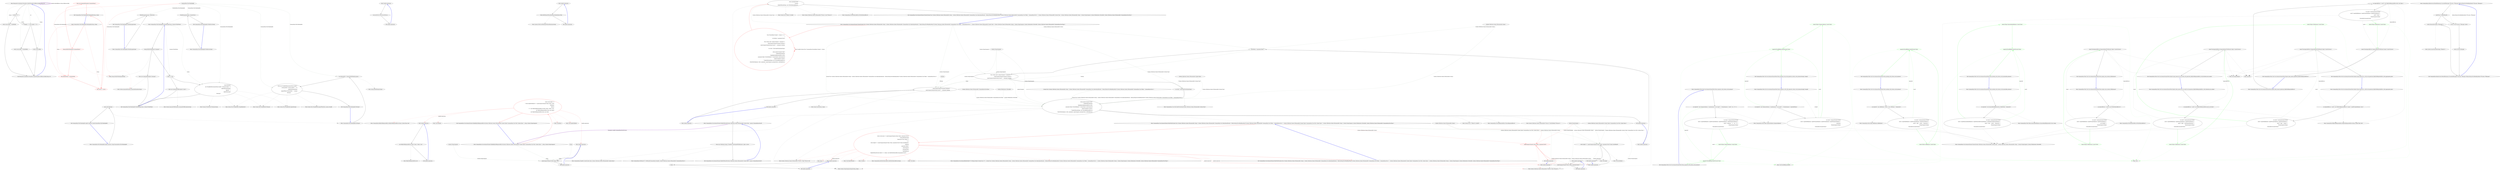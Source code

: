 digraph  {
m0_0 [label="Entry Humanizer.Localisation.Formatters.ArabicFormatter.GetResourceKey(string, int)", span="7-7", cluster="Humanizer.Localisation.Formatters.ArabicFormatter.GetResourceKey(string, int)", file="HelpTextTests.cs"];
m0_1 [label="number == 2", span="10-10", cluster="Humanizer.Localisation.Formatters.ArabicFormatter.GetResourceKey(string, int)", file="HelpTextTests.cs"];
m0_2 [label="return resourceKey + DualPostfix;", span="11-11", cluster="Humanizer.Localisation.Formatters.ArabicFormatter.GetResourceKey(string, int)", file="HelpTextTests.cs"];
m0_3 [label="number >= 3 && number <= 10", span="14-14", cluster="Humanizer.Localisation.Formatters.ArabicFormatter.GetResourceKey(string, int)", file="HelpTextTests.cs"];
m0_4 [label="return resourceKey + PluralPostfix;", span="15-15", cluster="Humanizer.Localisation.Formatters.ArabicFormatter.GetResourceKey(string, int)", file="HelpTextTests.cs"];
m0_5 [label="return resourceKey;", span="17-17", cluster="Humanizer.Localisation.Formatters.ArabicFormatter.GetResourceKey(string, int)", file="HelpTextTests.cs"];
m0_6 [label="Exit Humanizer.Localisation.Formatters.ArabicFormatter.GetResourceKey(string, int)", span="7-7", cluster="Humanizer.Localisation.Formatters.ArabicFormatter.GetResourceKey(string, int)", file="HelpTextTests.cs"];
m1_27 [label="Entry CommandLine.Text.HeadingInfo.WriteMessage(string, System.IO.TextWriter)", span="101-101", cluster="CommandLine.Text.HeadingInfo.WriteMessage(string, System.IO.TextWriter)", file="Identity.cs"];
m1_28 [label="string.IsNullOrWhiteSpace(''message'')", span="103-103", cluster="CommandLine.Text.HeadingInfo.WriteMessage(string, System.IO.TextWriter)", file="Identity.cs"];
m1_30 [label="writer == null", span="104-104", cluster="CommandLine.Text.HeadingInfo.WriteMessage(string, System.IO.TextWriter)", file="Identity.cs"];
m1_32 [label="writer.WriteLine(\r\n                new StringBuilder(programName.Length + message.Length + 2)\r\n                    .Append(programName)\r\n                    .Append('': '')\r\n                    .Append(message)\r\n                    .ToString())", span="106-111", cluster="CommandLine.Text.HeadingInfo.WriteMessage(string, System.IO.TextWriter)", file="Identity.cs"];
m1_29 [label="throw new ArgumentException(''message'');", span="103-103", cluster="CommandLine.Text.HeadingInfo.WriteMessage(string, System.IO.TextWriter)", file="Identity.cs"];
m1_31 [label="throw new ArgumentNullException(''writer'');", span="104-104", cluster="CommandLine.Text.HeadingInfo.WriteMessage(string, System.IO.TextWriter)", file="Identity.cs"];
m1_33 [label="Exit CommandLine.Text.HeadingInfo.WriteMessage(string, System.IO.TextWriter)", span="101-101", cluster="CommandLine.Text.HeadingInfo.WriteMessage(string, System.IO.TextWriter)", file="Identity.cs"];
m1_35 [label="Entry System.IO.TextWriter.WriteLine(string)", span="0-0", cluster="System.IO.TextWriter.WriteLine(string)", file="Identity.cs"];
m1_36 [label="Entry CommandLine.Text.HeadingInfo.WriteMessage(string)", span="120-120", cluster="CommandLine.Text.HeadingInfo.WriteMessage(string)", file="Identity.cs"];
m1_37 [label="WriteMessage(message, Console.Out)", span="122-122", cluster="CommandLine.Text.HeadingInfo.WriteMessage(string)", file="Identity.cs"];
m1_38 [label="Exit CommandLine.Text.HeadingInfo.WriteMessage(string)", span="120-120", cluster="CommandLine.Text.HeadingInfo.WriteMessage(string)", file="Identity.cs"];
m1_0 [label="Entry CommandLine.Text.HeadingInfo.HeadingInfo(string, string)", span="27-27", cluster="CommandLine.Text.HeadingInfo.HeadingInfo(string, string)", file="Identity.cs"];
m1_1 [label="string.IsNullOrWhiteSpace(''programName'')", span="29-29", cluster="CommandLine.Text.HeadingInfo.HeadingInfo(string, string)", color=red, community=0, file="Identity.cs"];
m1_3 [label="this.programName = programName", span="31-31", cluster="CommandLine.Text.HeadingInfo.HeadingInfo(string, string)", color=red, community=0, file="Identity.cs"];
m1_4 [label="this.version = version", span="32-32", cluster="CommandLine.Text.HeadingInfo.HeadingInfo(string, string)", color=red, community=0, file="Identity.cs"];
m1_2 [label="throw new ArgumentException(''programName'');", span="29-29", cluster="CommandLine.Text.HeadingInfo.HeadingInfo(string, string)", color=red, community=0, file="Identity.cs"];
m1_5 [label="Exit CommandLine.Text.HeadingInfo.HeadingInfo(string, string)", span="27-27", cluster="CommandLine.Text.HeadingInfo.HeadingInfo(string, string)", file="Identity.cs"];
m1_23 [label="Entry System.Text.StringBuilder.StringBuilder(int)", span="0-0", cluster="System.Text.StringBuilder.StringBuilder(int)", file="Identity.cs"];
m1_15 [label="Entry CommandLine.Text.HeadingInfo.implicit operator string(CommandLine.Text.HeadingInfo)", span="74-74", cluster="CommandLine.Text.HeadingInfo.implicit operator string(CommandLine.Text.HeadingInfo)", file="Identity.cs"];
m1_16 [label="return info.ToString();", span="76-76", cluster="CommandLine.Text.HeadingInfo.implicit operator string(CommandLine.Text.HeadingInfo)", file="Identity.cs"];
m1_17 [label="Exit CommandLine.Text.HeadingInfo.implicit operator string(CommandLine.Text.HeadingInfo)", span="74-74", cluster="CommandLine.Text.HeadingInfo.implicit operator string(CommandLine.Text.HeadingInfo)", file="Identity.cs"];
m1_18 [label="Entry CommandLine.Text.HeadingInfo.ToString()", span="83-83", cluster="CommandLine.Text.HeadingInfo.ToString()", file="Identity.cs"];
m1_19 [label="var isVersionNull = string.IsNullOrEmpty(version)", span="85-85", cluster="CommandLine.Text.HeadingInfo.ToString()", file="Identity.cs"];
m1_20 [label="return new StringBuilder(programName.Length +\r\n                    (!isVersionNull ? version.Length + 1 : 0))\r\n                .Append(programName)\r\n                .AppendWhen(!isVersionNull, '' '', version)\r\n                .ToString();", span="86-90", cluster="CommandLine.Text.HeadingInfo.ToString()", file="Identity.cs"];
m1_21 [label="Exit CommandLine.Text.HeadingInfo.ToString()", span="83-83", cluster="CommandLine.Text.HeadingInfo.ToString()", file="Identity.cs"];
m1_12 [label="Entry lambda expression", span="63-63", cluster="lambda expression", file="Identity.cs"];
m1_8 [label="Entry lambda expression", span="59-59", cluster="lambda expression", file="Identity.cs"];
m1_9 [label="Path.GetFileNameWithoutExtension(titleAttribute.Title)", span="59-59", cluster="lambda expression", file="Identity.cs"];
m1_10 [label="Exit lambda expression", span="59-59", cluster="lambda expression", file="Identity.cs"];
m1_13 [label="versionAttribute.InformationalVersion", span="63-63", cluster="lambda expression", file="Identity.cs"];
m1_14 [label="Exit lambda expression", span="63-63", cluster="lambda expression", file="Identity.cs"];
m1_22 [label="Entry string.IsNullOrEmpty(string)", span="0-0", cluster="string.IsNullOrEmpty(string)", file="Identity.cs"];
m1_25 [label="Entry System.Text.StringBuilder.AppendWhen(bool, params string[])", span="9-9", cluster="System.Text.StringBuilder.AppendWhen(bool, params string[])", file="Identity.cs"];
m1_11 [label="Entry System.IO.Path.GetFileNameWithoutExtension(string)", span="0-0", cluster="System.IO.Path.GetFileNameWithoutExtension(string)", file="Identity.cs"];
m1_26 [label="Entry System.Text.StringBuilder.ToString()", span="0-0", cluster="System.Text.StringBuilder.ToString()", file="Identity.cs"];
m1_34 [label="Entry System.ArgumentNullException.ArgumentNullException(string)", span="0-0", cluster="System.ArgumentNullException.ArgumentNullException(string)", file="Identity.cs"];
m1_24 [label="Entry System.Text.StringBuilder.Append(string)", span="0-0", cluster="System.Text.StringBuilder.Append(string)", file="Identity.cs"];
m1_39 [label="Entry CommandLine.Text.HeadingInfo.WriteError(string)", span="131-131", cluster="CommandLine.Text.HeadingInfo.WriteError(string)", file="Identity.cs"];
m1_40 [label="WriteMessage(message, Console.Error)", span="133-133", cluster="CommandLine.Text.HeadingInfo.WriteError(string)", file="Identity.cs"];
m1_41 [label="Exit CommandLine.Text.HeadingInfo.WriteError(string)", span="131-131", cluster="CommandLine.Text.HeadingInfo.WriteError(string)", file="Identity.cs"];
m1_7 [label="Entry System.ArgumentException.ArgumentException(string)", span="0-0", cluster="System.ArgumentException.ArgumentException(string)", file="Identity.cs"];
m1_6 [label="Entry string.IsNullOrWhiteSpace(string)", span="0-0", cluster="string.IsNullOrWhiteSpace(string)", file="Identity.cs"];
m1_42 [label="CommandLine.Text.HeadingInfo", span="", file="Identity.cs"];
m2_51 [label="Entry Unk.SingleOrDefault", span="", cluster="Unk.SingleOrDefault", file="InstanceBuilderTests.cs"];
m2_7 [label="Entry CommandLine.Core.InstanceChooser.MakeNotParsed(System.Collections.Generic.IEnumerable<System.Type>, params CommandLine.Error[])", span="81-81", cluster="CommandLine.Core.InstanceChooser.MakeNotParsed(System.Collections.Generic.IEnumerable<System.Type>, params CommandLine.Error[])", file="InstanceBuilderTests.cs"];
m2_62 [label="return new NotParsed<object>(TypeInfo.Create(typeof(NullInstance), types), errors);", span="83-83", cluster="CommandLine.Core.InstanceChooser.MakeNotParsed(System.Collections.Generic.IEnumerable<System.Type>, params CommandLine.Error[])", file="InstanceBuilderTests.cs"];
m2_63 [label="Exit CommandLine.Core.InstanceChooser.MakeNotParsed(System.Collections.Generic.IEnumerable<System.Type>, params CommandLine.Error[])", span="81-81", cluster="CommandLine.Core.InstanceChooser.MakeNotParsed(System.Collections.Generic.IEnumerable<System.Type>, params CommandLine.Error[])", file="InstanceBuilderTests.cs"];
m2_31 [label="Entry CommandLine.Core.InstanceBuilder.Build<T>(CSharpx.Maybe<System.Func<T>>, System.Func<System.Collections.Generic.IEnumerable<string>, System.Collections.Generic.IEnumerable<CommandLine.Core.OptionSpecification>, RailwaySharp.ErrorHandling.Result<System.Collections.Generic.IEnumerable<CommandLine.Core.Token>, CommandLine.Error>>, System.Collections.Generic.IEnumerable<string>, System.StringComparer, System.Globalization.CultureInfo, System.Collections.Generic.IEnumerable<CommandLine.ErrorType>)", span="14-14", cluster="CommandLine.Core.InstanceBuilder.Build<T>(CSharpx.Maybe<System.Func<T>>, System.Func<System.Collections.Generic.IEnumerable<string>, System.Collections.Generic.IEnumerable<CommandLine.Core.OptionSpecification>, RailwaySharp.ErrorHandling.Result<System.Collections.Generic.IEnumerable<CommandLine.Core.Token>, CommandLine.Error>>, System.Collections.Generic.IEnumerable<string>, System.StringComparer, System.Globalization.CultureInfo, System.Collections.Generic.IEnumerable<CommandLine.ErrorType>)", file="InstanceBuilderTests.cs"];
m2_30 [label="Entry Unk.>", span="", cluster="Unk.>", file="InstanceBuilderTests.cs"];
m2_34 [label="Entry Unk.MakeNotParsed", span="", cluster="Unk.MakeNotParsed", file="InstanceBuilderTests.cs"];
m2_29 [label="Entry Unk.Any", span="", cluster="Unk.Any", file="InstanceBuilderTests.cs"];
m2_16 [label="Entry System.Func<T, TResult>.Invoke(T)", span="0-0", cluster="System.Func<T, TResult>.Invoke(T)", file="InstanceBuilderTests.cs"];
m2_64 [label="Entry CommandLine.NotParsed<T>.NotParsed(CommandLine.TypeInfo, System.Collections.Generic.IEnumerable<CommandLine.Error>)", span="163-163", cluster="CommandLine.NotParsed<T>.NotParsed(CommandLine.TypeInfo, System.Collections.Generic.IEnumerable<CommandLine.Error>)", file="InstanceBuilderTests.cs"];
m2_33 [label="Entry CommandLine.BadVerbSelectedError.BadVerbSelectedError(string)", span="382-382", cluster="CommandLine.BadVerbSelectedError.BadVerbSelectedError(string)", file="InstanceBuilderTests.cs"];
m2_53 [label="Entry CommandLine.HelpVerbRequestedError.HelpVerbRequestedError(string, System.Type, bool)", span="408-408", cluster="CommandLine.HelpVerbRequestedError.HelpVerbRequestedError(string, System.Type, bool)", file="InstanceBuilderTests.cs"];
m2_20 [label="Entry CommandLine.VersionRequestedError.VersionRequestedError()", span="457-457", cluster="CommandLine.VersionRequestedError.VersionRequestedError()", file="InstanceBuilderTests.cs"];
m2_25 [label="Entry System.StringComparer.Equals(string, string)", span="0-0", cluster="System.StringComparer.Equals(string, string)", file="InstanceBuilderTests.cs"];
m2_41 [label="Entry Unk.Single", span="", cluster="Unk.Single", file="InstanceBuilderTests.cs"];
m2_52 [label="Entry Unk.ToMaybe", span="", cluster="Unk.ToMaybe", file="InstanceBuilderTests.cs"];
m2_5 [label="Entry System.Func<TResult>.Invoke()", span="0-0", cluster="System.Func<TResult>.Invoke()", file="InstanceBuilderTests.cs"];
m2_4 [label="Entry System.Collections.Generic.IEnumerable<TSource>.Any<TSource>()", span="0-0", cluster="System.Collections.Generic.IEnumerable<TSource>.Any<TSource>()", file="InstanceBuilderTests.cs"];
m2_26 [label="Entry string.Concat(string, string)", span="0-0", cluster="string.Concat(string, string)", file="InstanceBuilderTests.cs"];
m2_58 [label="Entry lambda expression", span="76-76", cluster="lambda expression", file="InstanceBuilderTests.cs"];
m2_9 [label="var firstArg = arguments.First()", span="24-24", cluster="lambda expression", file="InstanceBuilderTests.cs"];
m2_10 [label="Func<string, bool> preprocCompare = command =>\r\n                        nameComparer.Equals(command, firstArg) ||\r\n                        nameComparer.Equals(string.Concat(''--'', command), firstArg)", span="26-28", cluster="lambda expression", file="InstanceBuilderTests.cs"];
m2_23 [label="nameComparer.Equals(command, firstArg) ||\r\n                        nameComparer.Equals(string.Concat(''--'', command), firstArg)", span="27-28", cluster="lambda expression", file="InstanceBuilderTests.cs"];
m2_11 [label="var verbs = Verb.SelectFromTypes(types)", span="30-30", cluster="lambda expression", file="InstanceBuilderTests.cs"];
m2_12 [label="return preprocCompare(''help'')\r\n                    ? MakeNotParsed(types,\r\n                        MakeHelpVerbRequestedError(verbs,\r\n                            arguments.Skip(1).FirstOrDefault() ?? string.Empty, nameComparer))\r\n                    : preprocCompare(''version'')\r\n                        ? MakeNotParsed(types, new VersionRequestedError())\r\n                        : MatchVerb(tokenizer, verbs, arguments, nameComparer, parsingCulture, nonFatalErrors);", span="32-38", cluster="lambda expression", file="InstanceBuilderTests.cs"];
m2_8 [label="Entry lambda expression", span="22-39", cluster="lambda expression", file="InstanceBuilderTests.cs"];
m2_13 [label="Exit lambda expression", span="22-39", cluster="lambda expression", file="InstanceBuilderTests.cs"];
m2_22 [label="Entry lambda expression", span="26-28", cluster="lambda expression", file="InstanceBuilderTests.cs"];
m2_24 [label="Exit lambda expression", span="26-28", cluster="lambda expression", file="InstanceBuilderTests.cs"];
m2_36 [label="nameComparer.Equals(a.Item1.Name, arguments.First())", span="54-54", cluster="lambda expression", color=red, community=0, file="InstanceBuilderTests.cs"];
m2_39 [label="verbs.Single(v => nameComparer.Equals(v.Item1.Name, arguments.First())).Item2.AutoDefault()", span="58-58", cluster="lambda expression", file="InstanceBuilderTests.cs"];
m2_44 [label="nameComparer.Equals(v.Item1.Name, arguments.First())", span="58-58", cluster="lambda expression", file="InstanceBuilderTests.cs"];
m2_35 [label="Entry lambda expression", span="54-54", cluster="lambda expression", file="InstanceBuilderTests.cs"];
m2_38 [label="Entry lambda expression", span="57-58", cluster="lambda expression", file="InstanceBuilderTests.cs"];
m2_46 [label="Entry lambda expression", span="64-64", cluster="lambda expression", file="InstanceBuilderTests.cs"];
m2_37 [label="Exit lambda expression", span="54-54", cluster="lambda expression", file="InstanceBuilderTests.cs"];
m2_40 [label="Exit lambda expression", span="57-58", cluster="lambda expression", file="InstanceBuilderTests.cs"];
m2_43 [label="Entry lambda expression", span="58-58", cluster="lambda expression", file="InstanceBuilderTests.cs"];
m2_45 [label="Exit lambda expression", span="58-58", cluster="lambda expression", file="InstanceBuilderTests.cs"];
m2_47 [label="v.Item2", span="64-64", cluster="lambda expression", file="InstanceBuilderTests.cs"];
m2_48 [label="Exit lambda expression", span="64-64", cluster="lambda expression", file="InstanceBuilderTests.cs"];
m2_56 [label="nameComparer.Equals(v.Item1.Name, verb)", span="73-73", cluster="lambda expression", file="InstanceBuilderTests.cs"];
m2_55 [label="Entry lambda expression", span="73-73", cluster="lambda expression", file="InstanceBuilderTests.cs"];
m2_57 [label="Exit lambda expression", span="73-73", cluster="lambda expression", file="InstanceBuilderTests.cs"];
m2_59 [label="new HelpVerbRequestedError(v.Item1.Name, v.Item2, true)", span="76-76", cluster="lambda expression", file="InstanceBuilderTests.cs"];
m2_60 [label="Exit lambda expression", span="76-76", cluster="lambda expression", file="InstanceBuilderTests.cs"];
m2_14 [label="Entry System.Collections.Generic.IEnumerable<TSource>.First<TSource>()", span="0-0", cluster="System.Collections.Generic.IEnumerable<TSource>.First<TSource>()", file="InstanceBuilderTests.cs"];
m2_65 [label="Entry CommandLine.TypeInfo.Create(System.Type, System.Collections.Generic.IEnumerable<System.Type>)", span="34-34", cluster="CommandLine.TypeInfo.Create(System.Type, System.Collections.Generic.IEnumerable<System.Type>)", file="InstanceBuilderTests.cs"];
m2_17 [label="Entry System.Collections.Generic.IEnumerable<TSource>.Skip<TSource>(int)", span="0-0", cluster="System.Collections.Generic.IEnumerable<TSource>.Skip<TSource>(int)", file="InstanceBuilderTests.cs"];
m2_21 [label="Entry CommandLine.Core.InstanceChooser.MatchVerb(System.Func<System.Collections.Generic.IEnumerable<string>, System.Collections.Generic.IEnumerable<CommandLine.Core.OptionSpecification>, RailwaySharp.ErrorHandling.Result<System.Collections.Generic.IEnumerable<CommandLine.Core.Token>, CommandLine.Error>>, System.Collections.Generic.IEnumerable<System.Tuple<CommandLine.Core.Verb, System.Type>>, System.Collections.Generic.IEnumerable<string>, System.StringComparer, System.Globalization.CultureInfo, System.Collections.Generic.IEnumerable<CommandLine.ErrorType>)", span="46-46", cluster="CommandLine.Core.InstanceChooser.MatchVerb(System.Func<System.Collections.Generic.IEnumerable<string>, System.Collections.Generic.IEnumerable<CommandLine.Core.OptionSpecification>, RailwaySharp.ErrorHandling.Result<System.Collections.Generic.IEnumerable<CommandLine.Core.Token>, CommandLine.Error>>, System.Collections.Generic.IEnumerable<System.Tuple<CommandLine.Core.Verb, System.Type>>, System.Collections.Generic.IEnumerable<string>, System.StringComparer, System.Globalization.CultureInfo, System.Collections.Generic.IEnumerable<CommandLine.ErrorType>)", file="InstanceBuilderTests.cs"];
m2_27 [label="return verbs.Any(a => nameComparer.Equals(a.Item1.Name, arguments.First()))\r\n                ? InstanceBuilder.Build(\r\n                    Maybe.Just<Func<object>>(\r\n                        () =>\r\n                            verbs.Single(v => nameComparer.Equals(v.Item1.Name, arguments.First())).Item2.AutoDefault()),\r\n                    tokenizer,\r\n                    arguments.Skip(1),\r\n                    nameComparer,\r\n                    parsingCulture,\r\n                    nonFatalErrors)\r\n                : MakeNotParsed(verbs.Select(v => v.Item2), new BadVerbSelectedError(arguments.First()));", span="54-64", cluster="CommandLine.Core.InstanceChooser.MatchVerb(System.Func<System.Collections.Generic.IEnumerable<string>, System.Collections.Generic.IEnumerable<CommandLine.Core.OptionSpecification>, RailwaySharp.ErrorHandling.Result<System.Collections.Generic.IEnumerable<CommandLine.Core.Token>, CommandLine.Error>>, System.Collections.Generic.IEnumerable<System.Tuple<CommandLine.Core.Verb, System.Type>>, System.Collections.Generic.IEnumerable<string>, System.StringComparer, System.Globalization.CultureInfo, System.Collections.Generic.IEnumerable<CommandLine.ErrorType>)", color=red, community=0, file="InstanceBuilderTests.cs"];
m2_28 [label="Exit CommandLine.Core.InstanceChooser.MatchVerb(System.Func<System.Collections.Generic.IEnumerable<string>, System.Collections.Generic.IEnumerable<CommandLine.Core.OptionSpecification>, RailwaySharp.ErrorHandling.Result<System.Collections.Generic.IEnumerable<CommandLine.Core.Token>, CommandLine.Error>>, System.Collections.Generic.IEnumerable<System.Tuple<CommandLine.Core.Verb, System.Type>>, System.Collections.Generic.IEnumerable<string>, System.StringComparer, System.Globalization.CultureInfo, System.Collections.Generic.IEnumerable<CommandLine.ErrorType>)", span="46-46", cluster="CommandLine.Core.InstanceChooser.MatchVerb(System.Func<System.Collections.Generic.IEnumerable<string>, System.Collections.Generic.IEnumerable<CommandLine.Core.OptionSpecification>, RailwaySharp.ErrorHandling.Result<System.Collections.Generic.IEnumerable<CommandLine.Core.Token>, CommandLine.Error>>, System.Collections.Generic.IEnumerable<System.Tuple<CommandLine.Core.Verb, System.Type>>, System.Collections.Generic.IEnumerable<string>, System.StringComparer, System.Globalization.CultureInfo, System.Collections.Generic.IEnumerable<CommandLine.ErrorType>)", file="InstanceBuilderTests.cs"];
m2_19 [label="Entry CommandLine.Core.InstanceChooser.MakeHelpVerbRequestedError(System.Collections.Generic.IEnumerable<System.Tuple<CommandLine.Core.Verb, System.Type>>, string, System.StringComparer)", span="67-67", cluster="CommandLine.Core.InstanceChooser.MakeHelpVerbRequestedError(System.Collections.Generic.IEnumerable<System.Tuple<CommandLine.Core.Verb, System.Type>>, string, System.StringComparer)", file="InstanceBuilderTests.cs"];
m2_49 [label="return verb.Length > 0\r\n                ? verbs.SingleOrDefault(v => nameComparer.Equals(v.Item1.Name, verb))\r\n                        .ToMaybe()\r\n                        .Return(\r\n                            v => new HelpVerbRequestedError(v.Item1.Name, v.Item2, true),\r\n                            new HelpVerbRequestedError(null, null, false))\r\n                : new HelpVerbRequestedError(null, null, false);", span="72-78", cluster="CommandLine.Core.InstanceChooser.MakeHelpVerbRequestedError(System.Collections.Generic.IEnumerable<System.Tuple<CommandLine.Core.Verb, System.Type>>, string, System.StringComparer)", color=red, community=0, file="InstanceBuilderTests.cs"];
m2_50 [label="Exit CommandLine.Core.InstanceChooser.MakeHelpVerbRequestedError(System.Collections.Generic.IEnumerable<System.Tuple<CommandLine.Core.Verb, System.Type>>, string, System.StringComparer)", span="67-67", cluster="CommandLine.Core.InstanceChooser.MakeHelpVerbRequestedError(System.Collections.Generic.IEnumerable<System.Tuple<CommandLine.Core.Verb, System.Type>>, string, System.StringComparer)", file="InstanceBuilderTests.cs"];
m2_32 [label="Entry Unk.Select", span="", cluster="Unk.Select", file="InstanceBuilderTests.cs"];
m2_6 [label="Entry CommandLine.NoVerbSelectedError.NoVerbSelectedError()", span="446-446", cluster="CommandLine.NoVerbSelectedError.NoVerbSelectedError()", file="InstanceBuilderTests.cs"];
m2_54 [label="Entry Unk.Return", span="", cluster="Unk.Return", file="InstanceBuilderTests.cs"];
m2_42 [label="Entry Unk.AutoDefault", span="", cluster="Unk.AutoDefault", file="InstanceBuilderTests.cs"];
m2_18 [label="Entry System.Collections.Generic.IEnumerable<TSource>.FirstOrDefault<TSource>()", span="0-0", cluster="System.Collections.Generic.IEnumerable<TSource>.FirstOrDefault<TSource>()", file="InstanceBuilderTests.cs"];
m2_0 [label="Entry CommandLine.Core.InstanceChooser.Choose(System.Func<System.Collections.Generic.IEnumerable<string>, System.Collections.Generic.IEnumerable<CommandLine.Core.OptionSpecification>, RailwaySharp.ErrorHandling.Result<System.Collections.Generic.IEnumerable<CommandLine.Core.Token>, CommandLine.Error>>, System.Collections.Generic.IEnumerable<System.Type>, System.Collections.Generic.IEnumerable<string>, System.StringComparer, System.Globalization.CultureInfo, System.Collections.Generic.IEnumerable<CommandLine.ErrorType>)", span="14-14", cluster="CommandLine.Core.InstanceChooser.Choose(System.Func<System.Collections.Generic.IEnumerable<string>, System.Collections.Generic.IEnumerable<CommandLine.Core.OptionSpecification>, RailwaySharp.ErrorHandling.Result<System.Collections.Generic.IEnumerable<CommandLine.Core.Token>, CommandLine.Error>>, System.Collections.Generic.IEnumerable<System.Type>, System.Collections.Generic.IEnumerable<string>, System.StringComparer, System.Globalization.CultureInfo, System.Collections.Generic.IEnumerable<CommandLine.ErrorType>)", file="InstanceBuilderTests.cs"];
m2_1 [label="Func<ParserResult<object>> choose = () =>\r\n            {\r\n                var firstArg = arguments.First();\r\n\r\n                Func<string, bool> preprocCompare = command =>\r\n                        nameComparer.Equals(command, firstArg) ||\r\n                        nameComparer.Equals(string.Concat(''--'', command), firstArg);\r\n\r\n                var verbs = Verb.SelectFromTypes(types);\r\n\r\n                return preprocCompare(''help'')\r\n                    ? MakeNotParsed(types,\r\n                        MakeHelpVerbRequestedError(verbs,\r\n                            arguments.Skip(1).FirstOrDefault() ?? string.Empty, nameComparer))\r\n                    : preprocCompare(''version'')\r\n                        ? MakeNotParsed(types, new VersionRequestedError())\r\n                        : MatchVerb(tokenizer, verbs, arguments, nameComparer, parsingCulture, nonFatalErrors);\r\n            }", span="22-39", cluster="CommandLine.Core.InstanceChooser.Choose(System.Func<System.Collections.Generic.IEnumerable<string>, System.Collections.Generic.IEnumerable<CommandLine.Core.OptionSpecification>, RailwaySharp.ErrorHandling.Result<System.Collections.Generic.IEnumerable<CommandLine.Core.Token>, CommandLine.Error>>, System.Collections.Generic.IEnumerable<System.Type>, System.Collections.Generic.IEnumerable<string>, System.StringComparer, System.Globalization.CultureInfo, System.Collections.Generic.IEnumerable<CommandLine.ErrorType>)", color=red, community=0, file="InstanceBuilderTests.cs"];
m2_2 [label="return arguments.Any()\r\n                ? choose()\r\n                : MakeNotParsed(types, new NoVerbSelectedError());", span="41-43", cluster="CommandLine.Core.InstanceChooser.Choose(System.Func<System.Collections.Generic.IEnumerable<string>, System.Collections.Generic.IEnumerable<CommandLine.Core.OptionSpecification>, RailwaySharp.ErrorHandling.Result<System.Collections.Generic.IEnumerable<CommandLine.Core.Token>, CommandLine.Error>>, System.Collections.Generic.IEnumerable<System.Type>, System.Collections.Generic.IEnumerable<string>, System.StringComparer, System.Globalization.CultureInfo, System.Collections.Generic.IEnumerable<CommandLine.ErrorType>)", file="InstanceBuilderTests.cs"];
m2_3 [label="Exit CommandLine.Core.InstanceChooser.Choose(System.Func<System.Collections.Generic.IEnumerable<string>, System.Collections.Generic.IEnumerable<CommandLine.Core.OptionSpecification>, RailwaySharp.ErrorHandling.Result<System.Collections.Generic.IEnumerable<CommandLine.Core.Token>, CommandLine.Error>>, System.Collections.Generic.IEnumerable<System.Type>, System.Collections.Generic.IEnumerable<string>, System.StringComparer, System.Globalization.CultureInfo, System.Collections.Generic.IEnumerable<CommandLine.ErrorType>)", span="14-14", cluster="CommandLine.Core.InstanceChooser.Choose(System.Func<System.Collections.Generic.IEnumerable<string>, System.Collections.Generic.IEnumerable<CommandLine.Core.OptionSpecification>, RailwaySharp.ErrorHandling.Result<System.Collections.Generic.IEnumerable<CommandLine.Core.Token>, CommandLine.Error>>, System.Collections.Generic.IEnumerable<System.Type>, System.Collections.Generic.IEnumerable<string>, System.StringComparer, System.Globalization.CultureInfo, System.Collections.Generic.IEnumerable<CommandLine.ErrorType>)", file="InstanceBuilderTests.cs"];
m2_15 [label="Entry CommandLine.Core.Verb.SelectFromTypes(System.Collections.Generic.IEnumerable<System.Type>)", span="40-40", cluster="CommandLine.Core.Verb.SelectFromTypes(System.Collections.Generic.IEnumerable<System.Type>)", file="InstanceBuilderTests.cs"];
m2_61 [label="Entry HelpVerbRequestedError.cstr", span="", cluster="HelpVerbRequestedError.cstr", file="InstanceBuilderTests.cs"];
m2_66 [label="System.Collections.Generic.IEnumerable<string>", span="", file="InstanceBuilderTests.cs"];
m2_67 [label="System.StringComparer", span="", file="InstanceBuilderTests.cs"];
m2_68 [label="System.Collections.Generic.IEnumerable<System.Type>", span="", file="InstanceBuilderTests.cs"];
m2_69 [label="System.Func<System.Collections.Generic.IEnumerable<string>, System.Collections.Generic.IEnumerable<CommandLine.Core.OptionSpecification>, RailwaySharp.ErrorHandling.Result<System.Collections.Generic.IEnumerable<CommandLine.Core.Token>, CommandLine.Error>>", span="", file="InstanceBuilderTests.cs"];
m2_70 [label="System.Globalization.CultureInfo", span="", file="InstanceBuilderTests.cs"];
m2_71 [label="System.Collections.Generic.IEnumerable<CommandLine.ErrorType>", span="", file="InstanceBuilderTests.cs"];
m2_72 [label=firstArg, span="", file="InstanceBuilderTests.cs"];
m2_73 [label="System.Collections.Generic.IEnumerable<string>", span="", file="InstanceBuilderTests.cs"];
m2_74 [label="System.StringComparer", span="", file="InstanceBuilderTests.cs"];
m2_75 [label="System.Collections.Generic.IEnumerable<System.Tuple<CommandLine.Core.Verb, System.Type>>", span="", file="InstanceBuilderTests.cs"];
m2_76 [label=string, span="", file="InstanceBuilderTests.cs"];
m2_77 [label="System.StringComparer", span="", file="InstanceBuilderTests.cs"];
m4_45 [label="Entry CommandLine.Tests.Unit.Core.InstanceChooserTests.Parse_sequence_verb_returns_verb_instance()", span="129-129", cluster="CommandLine.Tests.Unit.Core.InstanceChooserTests.Parse_sequence_verb_returns_verb_instance()", file="InstanceChooserTests.cs"];
m4_49 [label="expected.ShouldBeEquivalentTo(result.Value)", span="143-143", cluster="CommandLine.Tests.Unit.Core.InstanceChooserTests.Parse_sequence_verb_returns_verb_instance()", color=green, community=0, file="InstanceChooserTests.cs"];
m4_46 [label="var expected = new SequenceOptions { LongSequence = new long[] { }, StringSequence = new[] { ''aa'', ''b'' } }", span="132-132", cluster="CommandLine.Tests.Unit.Core.InstanceChooserTests.Parse_sequence_verb_returns_verb_instance()", file="InstanceChooserTests.cs"];
m4_47 [label="var result = InstanceChooser.Choose(\r\n                new[] { typeof(AddOptions), typeof(CommitOptions), typeof(CloneOptions), typeof(SequenceOptions) },\r\n                new[] { ''sequence'', ''-s'', ''aa'', ''b'' },\r\n                StringComparer.Ordinal,\r\n                CultureInfo.InvariantCulture)", span="135-139", cluster="CommandLine.Tests.Unit.Core.InstanceChooserTests.Parse_sequence_verb_returns_verb_instance()", file="InstanceChooserTests.cs"];
m4_48 [label="Assert.IsType<SequenceOptions>(result.Value)", span="142-142", cluster="CommandLine.Tests.Unit.Core.InstanceChooserTests.Parse_sequence_verb_returns_verb_instance()", color=green, community=0, file="InstanceChooserTests.cs"];
m4_50 [label="Exit CommandLine.Tests.Unit.Core.InstanceChooserTests.Parse_sequence_verb_returns_verb_instance()", span="129-129", cluster="CommandLine.Tests.Unit.Core.InstanceChooserTests.Parse_sequence_verb_returns_verb_instance()", file="InstanceChooserTests.cs"];
m4_17 [label="Entry CommandLine.HelpVerbRequestedError.HelpVerbRequestedError(string, System.Type, bool)", span="383-383", cluster="CommandLine.HelpVerbRequestedError.HelpVerbRequestedError(string, System.Type, bool)", file="InstanceChooserTests.cs"];
m4_18 [label="Entry CommandLine.Tests.Unit.Core.InstanceChooserTests.Explicit_help_request_for_a_valid_verb_generates_HelpVerbRequestedError_with_appropriate_data()", span="53-53", cluster="CommandLine.Tests.Unit.Core.InstanceChooserTests.Explicit_help_request_for_a_valid_verb_generates_HelpVerbRequestedError_with_appropriate_data()", file="InstanceChooserTests.cs"];
m4_21 [label="Assert.IsType<NullInstance>(result.Value)", span="66-66", cluster="CommandLine.Tests.Unit.Core.InstanceChooserTests.Explicit_help_request_for_a_valid_verb_generates_HelpVerbRequestedError_with_appropriate_data()", color=green, community=0, file="InstanceChooserTests.cs"];
m4_20 [label="var result = InstanceChooser.Choose(\r\n                new[] { typeof(AddOptions), typeof(CommitOptions), typeof(CloneOptions) },\r\n                new[] { ''help'', ''commit'' },\r\n                StringComparer.Ordinal,\r\n                CultureInfo.InvariantCulture)", span="59-63", cluster="CommandLine.Tests.Unit.Core.InstanceChooserTests.Explicit_help_request_for_a_valid_verb_generates_HelpVerbRequestedError_with_appropriate_data()", file="InstanceChooserTests.cs"];
m4_22 [label="Assert.True(expectedErrors.SequenceEqual(((NotParsed<object>)result).Errors))", span="67-67", cluster="CommandLine.Tests.Unit.Core.InstanceChooserTests.Explicit_help_request_for_a_valid_verb_generates_HelpVerbRequestedError_with_appropriate_data()", file="InstanceChooserTests.cs"];
m4_19 [label="var expectedErrors = new[] { new HelpVerbRequestedError(''commit'', typeof(CommitOptions), true) }", span="56-56", cluster="CommandLine.Tests.Unit.Core.InstanceChooserTests.Explicit_help_request_for_a_valid_verb_generates_HelpVerbRequestedError_with_appropriate_data()", file="InstanceChooserTests.cs"];
m4_23 [label="Exit CommandLine.Tests.Unit.Core.InstanceChooserTests.Explicit_help_request_for_a_valid_verb_generates_HelpVerbRequestedError_with_appropriate_data()", span="53-53", cluster="CommandLine.Tests.Unit.Core.InstanceChooserTests.Explicit_help_request_for_a_valid_verb_generates_HelpVerbRequestedError_with_appropriate_data()", file="InstanceChooserTests.cs"];
m4_44 [label="Entry CommandLine.Tests.Fakes.ImmutableAddOptions.ImmutableAddOptions(bool, bool, string)", span="13-13", cluster="CommandLine.Tests.Fakes.ImmutableAddOptions.ImmutableAddOptions(bool, bool, string)", file="InstanceChooserTests.cs"];
m4_6 [label="Entry CommandLine.NoVerbSelectedError.NoVerbSelectedError()", span="421-421", cluster="CommandLine.NoVerbSelectedError.NoVerbSelectedError()", file="InstanceChooserTests.cs"];
m4_7 [label="Entry CommandLine.Core.InstanceChooser.Choose(System.Collections.Generic.IEnumerable<System.Type>, System.Collections.Generic.IEnumerable<string>, System.StringComparer, System.Globalization.CultureInfo)", span="14-14", cluster="CommandLine.Core.InstanceChooser.Choose(System.Collections.Generic.IEnumerable<System.Type>, System.Collections.Generic.IEnumerable<string>, System.StringComparer, System.Globalization.CultureInfo)", file="InstanceChooserTests.cs"];
m4_10 [label="Entry Unk.True", span="", cluster="Unk.True", file="InstanceChooserTests.cs"];
m4_30 [label="Entry CommandLine.Tests.Unit.Core.InstanceChooserTests.Parse_existing_verb_returns_verb_instance()", span="91-91", cluster="CommandLine.Tests.Unit.Core.InstanceChooserTests.Parse_existing_verb_returns_verb_instance()", file="InstanceChooserTests.cs"];
m4_34 [label="expected.ShouldBeEquivalentTo(result.Value)", span="105-105", cluster="CommandLine.Tests.Unit.Core.InstanceChooserTests.Parse_existing_verb_returns_verb_instance()", color=green, community=0, file="InstanceChooserTests.cs"];
m4_31 [label="var expected = new AddOptions { Patch = true, FileName = ''dummy.bin''}", span="94-94", cluster="CommandLine.Tests.Unit.Core.InstanceChooserTests.Parse_existing_verb_returns_verb_instance()", file="InstanceChooserTests.cs"];
m4_32 [label="var result = InstanceChooser.Choose(\r\n                new[] { typeof(AddOptions), typeof(CommitOptions), typeof(CloneOptions) },\r\n                new[] { ''add'', ''--patch'', ''dummy.bin'' },\r\n                StringComparer.Ordinal,\r\n                CultureInfo.InvariantCulture)", span="97-101", cluster="CommandLine.Tests.Unit.Core.InstanceChooserTests.Parse_existing_verb_returns_verb_instance()", file="InstanceChooserTests.cs"];
m4_33 [label="Assert.IsType<AddOptions>(result.Value)", span="104-104", cluster="CommandLine.Tests.Unit.Core.InstanceChooserTests.Parse_existing_verb_returns_verb_instance()", color=green, community=0, file="InstanceChooserTests.cs"];
m4_35 [label="Exit CommandLine.Tests.Unit.Core.InstanceChooserTests.Parse_existing_verb_returns_verb_instance()", span="91-91", cluster="CommandLine.Tests.Unit.Core.InstanceChooserTests.Parse_existing_verb_returns_verb_instance()", file="InstanceChooserTests.cs"];
m4_36 [label="Entry CommandLine.Tests.Fakes.AddOptions.AddOptions()", span="7-7", cluster="CommandLine.Tests.Fakes.AddOptions.AddOptions()", file="InstanceChooserTests.cs"];
m4_0 [label="Entry CommandLine.Tests.Unit.Core.InstanceChooserTests.Parse_empty_array_returns_NullInstance()", span="15-15", cluster="CommandLine.Tests.Unit.Core.InstanceChooserTests.Parse_empty_array_returns_NullInstance()", file="InstanceChooserTests.cs"];
m4_3 [label="Assert.IsType<NullInstance>(result.Value)", span="28-28", cluster="CommandLine.Tests.Unit.Core.InstanceChooserTests.Parse_empty_array_returns_NullInstance()", color=green, community=0, file="InstanceChooserTests.cs"];
m4_2 [label="var result = InstanceChooser.Choose(\r\n                new[] { typeof(AddOptions), typeof(CommitOptions), typeof(CloneOptions) },\r\n                new string[] { },\r\n                StringComparer.Ordinal,\r\n                CultureInfo.InvariantCulture)", span="21-25", cluster="CommandLine.Tests.Unit.Core.InstanceChooserTests.Parse_empty_array_returns_NullInstance()", file="InstanceChooserTests.cs"];
m4_4 [label="Assert.True(expectedErrors.SequenceEqual(((NotParsed<object>)result).Errors))", span="29-29", cluster="CommandLine.Tests.Unit.Core.InstanceChooserTests.Parse_empty_array_returns_NullInstance()", file="InstanceChooserTests.cs"];
m4_1 [label="var expectedErrors = new[] { new NoVerbSelectedError() }", span="18-18", cluster="CommandLine.Tests.Unit.Core.InstanceChooserTests.Parse_empty_array_returns_NullInstance()", file="InstanceChooserTests.cs"];
m4_5 [label="Exit CommandLine.Tests.Unit.Core.InstanceChooserTests.Parse_empty_array_returns_NullInstance()", span="15-15", cluster="CommandLine.Tests.Unit.Core.InstanceChooserTests.Parse_empty_array_returns_NullInstance()", file="InstanceChooserTests.cs"];
m4_11 [label="Entry CommandLine.Tests.Unit.Core.InstanceChooserTests.Explicit_help_request_generates_HelpVerbRequestedError()", span="34-34", cluster="CommandLine.Tests.Unit.Core.InstanceChooserTests.Explicit_help_request_generates_HelpVerbRequestedError()", file="InstanceChooserTests.cs"];
m4_14 [label="Assert.IsType<NullInstance>(result.Value)", span="47-47", cluster="CommandLine.Tests.Unit.Core.InstanceChooserTests.Explicit_help_request_generates_HelpVerbRequestedError()", color=green, community=0, file="InstanceChooserTests.cs"];
m4_13 [label="var result = InstanceChooser.Choose(\r\n                new[] { typeof(AddOptions), typeof(CommitOptions), typeof(CloneOptions) },\r\n                new[] { ''help'' },\r\n                StringComparer.Ordinal,\r\n                CultureInfo.InvariantCulture)", span="40-44", cluster="CommandLine.Tests.Unit.Core.InstanceChooserTests.Explicit_help_request_generates_HelpVerbRequestedError()", file="InstanceChooserTests.cs"];
m4_15 [label="Assert.True(expectedErrors.SequenceEqual(((NotParsed<object>)result).Errors))", span="48-48", cluster="CommandLine.Tests.Unit.Core.InstanceChooserTests.Explicit_help_request_generates_HelpVerbRequestedError()", file="InstanceChooserTests.cs"];
m4_12 [label="var expectedErrors = new[] { new HelpVerbRequestedError(null, null, false) }", span="37-37", cluster="CommandLine.Tests.Unit.Core.InstanceChooserTests.Explicit_help_request_generates_HelpVerbRequestedError()", file="InstanceChooserTests.cs"];
m4_16 [label="Exit CommandLine.Tests.Unit.Core.InstanceChooserTests.Explicit_help_request_generates_HelpVerbRequestedError()", span="34-34", cluster="CommandLine.Tests.Unit.Core.InstanceChooserTests.Explicit_help_request_generates_HelpVerbRequestedError()", file="InstanceChooserTests.cs"];
m4_8 [label="Entry Unk.>", span="", cluster="Unk.>", file="InstanceChooserTests.cs"];
m4_24 [label="Entry CommandLine.Tests.Unit.Core.InstanceChooserTests.Explicit_help_request_for_an_invalid_verb_generates_HelpVerbRequestedError_with_Matched_set_to_false()", span="72-72", cluster="CommandLine.Tests.Unit.Core.InstanceChooserTests.Explicit_help_request_for_an_invalid_verb_generates_HelpVerbRequestedError_with_Matched_set_to_false()", file="InstanceChooserTests.cs"];
m4_27 [label="Assert.IsType<NullInstance>(result.Value)", span="85-85", cluster="CommandLine.Tests.Unit.Core.InstanceChooserTests.Explicit_help_request_for_an_invalid_verb_generates_HelpVerbRequestedError_with_Matched_set_to_false()", color=green, community=0, file="InstanceChooserTests.cs"];
m4_26 [label="var result = InstanceChooser.Choose(\r\n                new[] { typeof(AddOptions), typeof(CommitOptions), typeof(CloneOptions) },\r\n                new[] { ''help'', ''earthunderalienattack'' },\r\n                StringComparer.Ordinal,\r\n                CultureInfo.InvariantCulture)", span="78-82", cluster="CommandLine.Tests.Unit.Core.InstanceChooserTests.Explicit_help_request_for_an_invalid_verb_generates_HelpVerbRequestedError_with_Matched_set_to_false()", file="InstanceChooserTests.cs"];
m4_28 [label="Assert.True(expectedErrors.SequenceEqual(((NotParsed<object>)result).Errors))", span="86-86", cluster="CommandLine.Tests.Unit.Core.InstanceChooserTests.Explicit_help_request_for_an_invalid_verb_generates_HelpVerbRequestedError_with_Matched_set_to_false()", file="InstanceChooserTests.cs"];
m4_25 [label="var expectedErrors = new[] { new HelpVerbRequestedError(null, null, false) }", span="75-75", cluster="CommandLine.Tests.Unit.Core.InstanceChooserTests.Explicit_help_request_for_an_invalid_verb_generates_HelpVerbRequestedError_with_Matched_set_to_false()", file="InstanceChooserTests.cs"];
m4_29 [label="Exit CommandLine.Tests.Unit.Core.InstanceChooserTests.Explicit_help_request_for_an_invalid_verb_generates_HelpVerbRequestedError_with_Matched_set_to_false()", span="72-72", cluster="CommandLine.Tests.Unit.Core.InstanceChooserTests.Explicit_help_request_for_an_invalid_verb_generates_HelpVerbRequestedError_with_Matched_set_to_false()", file="InstanceChooserTests.cs"];
m4_52 [label="Entry CommandLine.Tests.Unit.Core.InstanceChooserTests.Parse_sequence_verb_with_separator_returns_verb_instance(string[], string[])", span="152-152", cluster="CommandLine.Tests.Unit.Core.InstanceChooserTests.Parse_sequence_verb_with_separator_returns_verb_instance(string[], string[])", file="InstanceChooserTests.cs"];
m4_56 [label="expected.ShouldBeEquivalentTo(result.Value)", span="166-166", cluster="CommandLine.Tests.Unit.Core.InstanceChooserTests.Parse_sequence_verb_with_separator_returns_verb_instance(string[], string[])", color=green, community=0, file="InstanceChooserTests.cs"];
m4_53 [label="var expected = new SequenceOptions { LongSequence = new long[] { }, StringSequence = expectedString }", span="155-155", cluster="CommandLine.Tests.Unit.Core.InstanceChooserTests.Parse_sequence_verb_with_separator_returns_verb_instance(string[], string[])", file="InstanceChooserTests.cs"];
m4_54 [label="var result = InstanceChooser.Choose(\r\n                new[] { typeof(AddOptions), typeof(CommitOptions), typeof(CloneOptions), typeof(SequenceOptions) },\r\n                arguments,\r\n                StringComparer.Ordinal,\r\n                CultureInfo.InvariantCulture)", span="158-162", cluster="CommandLine.Tests.Unit.Core.InstanceChooserTests.Parse_sequence_verb_with_separator_returns_verb_instance(string[], string[])", file="InstanceChooserTests.cs"];
m4_55 [label="Assert.IsType<SequenceOptions>(result.Value)", span="165-165", cluster="CommandLine.Tests.Unit.Core.InstanceChooserTests.Parse_sequence_verb_with_separator_returns_verb_instance(string[], string[])", color=green, community=0, file="InstanceChooserTests.cs"];
m4_57 [label="Exit CommandLine.Tests.Unit.Core.InstanceChooserTests.Parse_sequence_verb_with_separator_returns_verb_instance(string[], string[])", span="152-152", cluster="CommandLine.Tests.Unit.Core.InstanceChooserTests.Parse_sequence_verb_with_separator_returns_verb_instance(string[], string[])", file="InstanceChooserTests.cs"];
m4_38 [label="Entry CommandLine.Tests.Unit.Core.InstanceChooserTests.Parse_existing_verb_returns_verb_immutable_instance()", span="110-110", cluster="CommandLine.Tests.Unit.Core.InstanceChooserTests.Parse_existing_verb_returns_verb_immutable_instance()", file="InstanceChooserTests.cs"];
m4_42 [label="expected.ShouldBeEquivalentTo(result.Value)", span="124-124", cluster="CommandLine.Tests.Unit.Core.InstanceChooserTests.Parse_existing_verb_returns_verb_immutable_instance()", color=green, community=0, file="InstanceChooserTests.cs"];
m4_39 [label="var expected = new ImmutableAddOptions(true, default(bool), ''dummy.bin'')", span="113-113", cluster="CommandLine.Tests.Unit.Core.InstanceChooserTests.Parse_existing_verb_returns_verb_immutable_instance()", file="InstanceChooserTests.cs"];
m4_40 [label="var result = InstanceChooser.Choose(\r\n                new[] { typeof(ImmutableAddOptions), typeof(ImmutableCommitOptions), typeof(ImmutableCloneOptions) },\r\n                new[] { ''add'', ''--patch'', ''dummy.bin'' },\r\n                StringComparer.Ordinal,\r\n                CultureInfo.InvariantCulture)", span="116-120", cluster="CommandLine.Tests.Unit.Core.InstanceChooserTests.Parse_existing_verb_returns_verb_immutable_instance()", file="InstanceChooserTests.cs"];
m4_41 [label="Assert.IsType<ImmutableAddOptions>(result.Value)", span="123-123", cluster="CommandLine.Tests.Unit.Core.InstanceChooserTests.Parse_existing_verb_returns_verb_immutable_instance()", color=green, community=0, file="InstanceChooserTests.cs"];
m4_43 [label="Exit CommandLine.Tests.Unit.Core.InstanceChooserTests.Parse_existing_verb_returns_verb_immutable_instance()", span="110-110", cluster="CommandLine.Tests.Unit.Core.InstanceChooserTests.Parse_existing_verb_returns_verb_immutable_instance()", file="InstanceChooserTests.cs"];
m4_51 [label="Entry CommandLine.Tests.Fakes.SequenceOptions.SequenceOptions()", span="48-48", cluster="CommandLine.Tests.Fakes.SequenceOptions.SequenceOptions()", file="InstanceChooserTests.cs"];
m4_37 [label="Entry Unk.ShouldBeEquivalentTo", span="", cluster="Unk.ShouldBeEquivalentTo", file="InstanceChooserTests.cs"];
m4_9 [label="Entry Unk.SequenceEqual", span="", cluster="Unk.SequenceEqual", file="InstanceChooserTests.cs"];
m7_0 [label="Entry CommandLine.Infrastructure.ResultExtensions.SuccessfulMessages<TSuccess, TMessage>(RailwaySharp.ErrorHandling.Result<TSuccess, TMessage>)", span="12-12", cluster="CommandLine.Infrastructure.ResultExtensions.SuccessfulMessages<TSuccess, TMessage>(RailwaySharp.ErrorHandling.Result<TSuccess, TMessage>)", file="ResultExtensions.cs"];
m7_1 [label="result.Tag == ResultType.Ok", span="14-14", cluster="CommandLine.Infrastructure.ResultExtensions.SuccessfulMessages<TSuccess, TMessage>(RailwaySharp.ErrorHandling.Result<TSuccess, TMessage>)", file="ResultExtensions.cs"];
m7_2 [label="var ok = (Ok<TSuccess, TMessage>)result", span="16-16", cluster="CommandLine.Infrastructure.ResultExtensions.SuccessfulMessages<TSuccess, TMessage>(RailwaySharp.ErrorHandling.Result<TSuccess, TMessage>)", file="ResultExtensions.cs"];
m7_4 [label="return Enumerable.Empty<TMessage>();", span="19-19", cluster="CommandLine.Infrastructure.ResultExtensions.SuccessfulMessages<TSuccess, TMessage>(RailwaySharp.ErrorHandling.Result<TSuccess, TMessage>)", file="ResultExtensions.cs"];
m7_3 [label="return ok.Value.Messages;", span="17-17", cluster="CommandLine.Infrastructure.ResultExtensions.SuccessfulMessages<TSuccess, TMessage>(RailwaySharp.ErrorHandling.Result<TSuccess, TMessage>)", file="ResultExtensions.cs"];
m7_5 [label="Exit CommandLine.Infrastructure.ResultExtensions.SuccessfulMessages<TSuccess, TMessage>(RailwaySharp.ErrorHandling.Result<TSuccess, TMessage>)", span="12-12", cluster="CommandLine.Infrastructure.ResultExtensions.SuccessfulMessages<TSuccess, TMessage>(RailwaySharp.ErrorHandling.Result<TSuccess, TMessage>)", file="ResultExtensions.cs"];
m7_6 [label="Entry System.Linq.Enumerable.Empty<TResult>()", span="0-0", cluster="System.Linq.Enumerable.Empty<TResult>()", file="ResultExtensions.cs"];
m0_0 -> m0_1  [key=0, style=solid];
m0_0 -> m0_2  [key=1, style=dashed, color=darkseagreen4, label=string];
m0_0 -> m0_3  [key=1, style=dashed, color=darkseagreen4, label=int];
m0_0 -> m0_4  [key=1, style=dashed, color=darkseagreen4, label=string];
m0_0 -> m0_5  [key=1, style=dashed, color=darkseagreen4, label=string];
m0_0 -> m0_0  [key=3, color=darkorchid, style=bold, label="method methodReturn string GetResourceKey"];
m0_1 -> m0_2  [key=0, style=solid];
m0_1 -> m0_3  [key=0, style=solid];
m0_2 -> m0_6  [key=0, style=solid];
m0_3 -> m0_4  [key=0, style=solid];
m0_3 -> m0_5  [key=0, style=solid];
m0_4 -> m0_6  [key=0, style=solid];
m0_5 -> m0_6  [key=0, style=solid];
m0_6 -> m0_0  [key=0, style=bold, color=blue];
m1_27 -> m1_28  [key=0, style=solid];
m1_27 -> m1_30  [key=1, style=dashed, color=darkseagreen4, label="System.IO.TextWriter"];
m1_27 -> m1_32  [key=1, style=dashed, color=darkseagreen4, label=string];
m1_28 -> m1_29  [key=0, style=solid];
m1_28 -> m1_30  [key=0, style=solid];
m1_28 -> m1_6  [key=2, style=dotted];
m1_30 -> m1_31  [key=0, style=solid];
m1_30 -> m1_32  [key=0, style=solid];
m1_32 -> m1_33  [key=0, style=solid];
m1_32 -> m1_23  [key=2, style=dotted];
m1_32 -> m1_24  [key=2, style=dotted];
m1_32 -> m1_26  [key=2, style=dotted];
m1_32 -> m1_35  [key=2, style=dotted];
m1_29 -> m1_33  [key=0, style=solid];
m1_29 -> m1_7  [key=2, style=dotted];
m1_31 -> m1_33  [key=0, style=solid];
m1_31 -> m1_34  [key=2, style=dotted];
m1_33 -> m1_27  [key=0, style=bold, color=blue];
m1_36 -> m1_37  [key=0, style=solid];
m1_37 -> m1_38  [key=0, style=solid];
m1_37 -> m1_27  [key=2, style=dotted];
m1_38 -> m1_36  [key=0, style=bold, color=blue];
m1_0 -> m1_1  [key=0, style=solid, color=red];
m1_0 -> m1_3  [key=1, style=dashed, color=red, label=string];
m1_0 -> m1_4  [key=1, style=dashed, color=red, label=string];
m1_1 -> m1_2  [key=0, style=solid, color=red];
m1_1 -> m1_3  [key=0, style=solid, color=red];
m1_1 -> m1_6  [key=2, style=dotted, color=red];
m1_3 -> m1_4  [key=0, style=solid, color=red];
m1_4 -> m1_5  [key=0, style=solid, color=red];
m1_2 -> m1_5  [key=0, style=solid, color=red];
m1_2 -> m1_7  [key=2, style=dotted, color=red];
m1_5 -> m1_0  [key=0, style=bold, color=blue];
m1_15 -> m1_16  [key=0, style=solid];
m1_16 -> m1_17  [key=0, style=solid];
m1_16 -> m1_18  [key=2, style=dotted];
m1_17 -> m1_15  [key=0, style=bold, color=blue];
m1_18 -> m1_19  [key=0, style=solid];
m1_19 -> m1_20  [key=0, style=solid];
m1_19 -> m1_22  [key=2, style=dotted];
m1_20 -> m1_21  [key=0, style=solid];
m1_20 -> m1_23  [key=2, style=dotted];
m1_20 -> m1_24  [key=2, style=dotted];
m1_20 -> m1_25  [key=2, style=dotted];
m1_20 -> m1_26  [key=2, style=dotted];
m1_21 -> m1_18  [key=0, style=bold, color=blue];
m1_12 -> m1_13  [key=0, style=solid];
m1_8 -> m1_9  [key=0, style=solid];
m1_9 -> m1_10  [key=0, style=solid];
m1_9 -> m1_11  [key=2, style=dotted];
m1_10 -> m1_8  [key=0, style=bold, color=blue];
m1_13 -> m1_14  [key=0, style=solid];
m1_14 -> m1_12  [key=0, style=bold, color=blue];
m1_39 -> m1_40  [key=0, style=solid];
m1_40 -> m1_41  [key=0, style=solid];
m1_40 -> m1_27  [key=2, style=dotted];
m1_41 -> m1_39  [key=0, style=bold, color=blue];
m1_42 -> m1_3  [key=1, style=dashed, color=red, label="CommandLine.Text.HeadingInfo"];
m1_42 -> m1_4  [key=1, style=dashed, color=red, label="CommandLine.Text.HeadingInfo"];
m1_42 -> m1_19  [key=1, style=dashed, color=darkseagreen4, label="CommandLine.Text.HeadingInfo"];
m1_42 -> m1_20  [key=1, style=dashed, color=darkseagreen4, label="CommandLine.Text.HeadingInfo"];
m1_42 -> m1_32  [key=1, style=dashed, color=darkseagreen4, label="CommandLine.Text.HeadingInfo"];
m1_42 -> m1_37  [key=1, style=dashed, color=darkseagreen4, label="CommandLine.Text.HeadingInfo"];
m1_42 -> m1_40  [key=1, style=dashed, color=darkseagreen4, label="CommandLine.Text.HeadingInfo"];
m2_7 -> m2_62  [key=0, style=solid];
m2_7 -> m2_19  [key=3, color=darkorchid, style=bold, label="Parameter variable CommandLine.Error[] errors"];
m2_62 -> m2_63  [key=0, style=solid];
m2_62 -> m2_64  [key=2, style=dotted];
m2_62 -> m2_65  [key=2, style=dotted];
m2_63 -> m2_7  [key=0, style=bold, color=blue];
m2_58 -> m2_59  [key=0, style=solid];
m2_9 -> m2_10  [key=0, style=solid];
m2_9 -> m2_14  [key=2, style=dotted];
m2_9 -> m2_23  [key=1, style=dashed, color=darkseagreen4, label=firstArg];
m2_10 -> m2_11  [key=0, style=solid];
m2_10 -> m2_23  [key=1, style=dashed, color=darkseagreen4, label=string];
m2_10 -> m2_12  [key=1, style=dashed, color=darkseagreen4, label=preprocCompare];
m2_23 -> m2_24  [key=0, style=solid];
m2_23 -> m2_25  [key=2, style=dotted];
m2_23 -> m2_26  [key=2, style=dotted];
m2_11 -> m2_12  [key=0, style=solid];
m2_11 -> m2_15  [key=2, style=dotted];
m2_12 -> m2_13  [key=0, style=solid];
m2_12 -> m2_16  [key=2, style=dotted];
m2_12 -> m2_17  [key=2, style=dotted];
m2_12 -> m2_18  [key=2, style=dotted];
m2_12 -> m2_19  [key=2, style=dotted];
m2_12 -> m2_7  [key=2, style=dotted];
m2_12 -> m2_20  [key=2, style=dotted];
m2_12 -> m2_21  [key=2, style=dotted];
m2_8 -> m2_9  [key=0, style=solid];
m2_13 -> m2_8  [key=0, style=bold, color=blue];
m2_22 -> m2_23  [key=0, style=solid];
m2_24 -> m2_22  [key=0, style=bold, color=blue];
m2_36 -> m2_37  [key=0, style=solid, color=red];
m2_36 -> m2_14  [key=2, style=dotted, color=red];
m2_36 -> m2_25  [key=2, style=dotted, color=red];
m2_39 -> m2_40  [key=0, style=solid];
m2_39 -> m2_41  [key=2, style=dotted];
m2_39 -> m2_42  [key=2, style=dotted];
m2_39 -> m2_43  [key=1, style=dashed, color=darkseagreen4, label="lambda expression"];
m2_44 -> m2_45  [key=0, style=solid];
m2_44 -> m2_14  [key=2, style=dotted];
m2_44 -> m2_25  [key=2, style=dotted];
m2_35 -> m2_36  [key=0, style=solid, color=red];
m2_38 -> m2_39  [key=0, style=solid];
m2_46 -> m2_47  [key=0, style=solid];
m2_37 -> m2_35  [key=0, style=bold, color=blue];
m2_40 -> m2_38  [key=0, style=bold, color=blue];
m2_43 -> m2_44  [key=0, style=solid];
m2_45 -> m2_43  [key=0, style=bold, color=blue];
m2_47 -> m2_48  [key=0, style=solid];
m2_48 -> m2_46  [key=0, style=bold, color=blue];
m2_56 -> m2_57  [key=0, style=solid];
m2_56 -> m2_25  [key=2, style=dotted];
m2_55 -> m2_56  [key=0, style=solid];
m2_57 -> m2_55  [key=0, style=bold, color=blue];
m2_59 -> m2_60  [key=0, style=solid];
m2_59 -> m2_61  [key=2, style=dotted];
m2_60 -> m2_58  [key=0, style=bold, color=blue];
m2_21 -> m2_27  [key=0, style=solid, color=red];
m2_21 -> m2_36  [key=1, style=dashed, color=red, label="System.Collections.Generic.IEnumerable<string>"];
m2_21 -> m2_39  [key=1, style=dashed, color=darkseagreen4, label="System.Collections.Generic.IEnumerable<System.Tuple<CommandLine.Core.Verb, System.Type>>"];
m2_21 -> m2_44  [key=1, style=dashed, color=darkseagreen4, label="System.Collections.Generic.IEnumerable<string>"];
m2_27 -> m2_28  [key=0, style=solid, color=red];
m2_27 -> m2_29  [key=2, style=dotted, color=red];
m2_27 -> m2_30  [key=2, style=dotted, color=red];
m2_27 -> m2_17  [key=2, style=dotted, color=red];
m2_27 -> m2_31  [key=2, style=dotted, color=red];
m2_27 -> m2_32  [key=2, style=dotted, color=red];
m2_27 -> m2_33  [key=2, style=dotted, color=red];
m2_27 -> m2_14  [key=2, style=dotted, color=red];
m2_27 -> m2_34  [key=2, style=dotted, color=red];
m2_27 -> m2_35  [key=1, style=dashed, color=red, label="lambda expression"];
m2_27 -> m2_38  [key=1, style=dashed, color=red, label="lambda expression"];
m2_27 -> m2_46  [key=1, style=dashed, color=red, label="lambda expression"];
m2_28 -> m2_21  [key=0, style=bold, color=blue];
m2_19 -> m2_49  [key=0, style=solid, color=red];
m2_19 -> m2_56  [key=1, style=dashed, color=darkseagreen4, label=string];
m2_49 -> m2_50  [key=0, style=solid, color=red];
m2_49 -> m2_51  [key=2, style=dotted, color=red];
m2_49 -> m2_52  [key=2, style=dotted, color=red];
m2_49 -> m2_53  [key=2, style=dotted, color=red];
m2_49 -> m2_54  [key=2, style=dotted, color=red];
m2_49 -> m2_55  [key=1, style=dashed, color=red, label="lambda expression"];
m2_49 -> m2_58  [key=1, style=dashed, color=red, label="lambda expression"];
m2_50 -> m2_19  [key=0, style=bold, color=blue];
m2_0 -> m2_1  [key=0, style=solid, color=red];
m2_0 -> m2_9  [key=1, style=dashed, color=darkseagreen4, label="System.Collections.Generic.IEnumerable<string>"];
m2_0 -> m2_10  [key=1, style=dashed, color=darkseagreen4, label="System.StringComparer"];
m2_0 -> m2_23  [key=1, style=dashed, color=darkseagreen4, label="System.StringComparer"];
m2_0 -> m2_11  [key=1, style=dashed, color=darkseagreen4, label="System.Collections.Generic.IEnumerable<System.Type>"];
m2_0 -> m2_12  [key=1, style=dashed, color=darkseagreen4, label="System.Func<System.Collections.Generic.IEnumerable<string>, System.Collections.Generic.IEnumerable<CommandLine.Core.OptionSpecification>, RailwaySharp.ErrorHandling.Result<System.Collections.Generic.IEnumerable<CommandLine.Core.Token>, CommandLine.Error>>"];
m2_0 -> m2_2  [key=1, style=dashed, color=darkseagreen4, label="System.Collections.Generic.IEnumerable<System.Type>"];
m2_1 -> m2_2  [key=0, style=solid, color=red];
m2_1 -> m2_1  [key=3, color=red, style=bold, label="Local variable System.Func<CommandLine.ParserResult<object>> choose"];
m2_2 -> m2_3  [key=0, style=solid];
m2_2 -> m2_4  [key=2, style=dotted];
m2_2 -> m2_5  [key=2, style=dotted];
m2_2 -> m2_6  [key=2, style=dotted];
m2_2 -> m2_7  [key=2, style=dotted];
m2_3 -> m2_0  [key=0, style=bold, color=blue];
m2_66 -> m2_9  [key=1, style=dashed, color=darkseagreen4, label="System.Collections.Generic.IEnumerable<string>"];
m2_66 -> m2_12  [key=1, style=dashed, color=darkseagreen4, label="System.Collections.Generic.IEnumerable<string>"];
m2_67 -> m2_10  [key=1, style=dashed, color=darkseagreen4, label="System.StringComparer"];
m2_67 -> m2_23  [key=1, style=dashed, color=darkseagreen4, label="System.StringComparer"];
m2_67 -> m2_12  [key=1, style=dashed, color=darkseagreen4, label="System.StringComparer"];
m2_68 -> m2_11  [key=1, style=dashed, color=darkseagreen4, label="System.Collections.Generic.IEnumerable<System.Type>"];
m2_68 -> m2_12  [key=1, style=dashed, color=darkseagreen4, label="System.Collections.Generic.IEnumerable<System.Type>"];
m2_69 -> m2_12  [key=1, style=dashed, color=darkseagreen4, label="System.Func<System.Collections.Generic.IEnumerable<string>, System.Collections.Generic.IEnumerable<CommandLine.Core.OptionSpecification>, RailwaySharp.ErrorHandling.Result<System.Collections.Generic.IEnumerable<CommandLine.Core.Token>, CommandLine.Error>>"];
m2_70 -> m2_12  [key=1, style=dashed, color=darkseagreen4, label="System.Globalization.CultureInfo"];
m2_71 -> m2_12  [key=1, style=dashed, color=darkseagreen4, label="System.Collections.Generic.IEnumerable<CommandLine.ErrorType>"];
m2_72 -> m2_23  [key=1, style=dashed, color=darkseagreen4, label=firstArg];
m2_73 -> m2_36  [key=1, style=dashed, color=red, label="System.Collections.Generic.IEnumerable<string>"];
m2_73 -> m2_39  [key=1, style=dashed, color=darkseagreen4, label="System.Collections.Generic.IEnumerable<string>"];
m2_73 -> m2_44  [key=1, style=dashed, color=darkseagreen4, label="System.Collections.Generic.IEnumerable<string>"];
m2_74 -> m2_36  [key=1, style=dashed, color=red, label="System.StringComparer"];
m2_74 -> m2_39  [key=1, style=dashed, color=darkseagreen4, label="System.StringComparer"];
m2_74 -> m2_44  [key=1, style=dashed, color=darkseagreen4, label="System.StringComparer"];
m2_75 -> m2_39  [key=1, style=dashed, color=darkseagreen4, label="System.Collections.Generic.IEnumerable<System.Tuple<CommandLine.Core.Verb, System.Type>>"];
m2_76 -> m2_56  [key=1, style=dashed, color=darkseagreen4, label=string];
m2_77 -> m2_56  [key=1, style=dashed, color=darkseagreen4, label="System.StringComparer"];
m4_45 -> m4_46  [key=0, style=solid];
m4_49 -> m4_50  [key=0, style=solid, color=green];
m4_49 -> m4_37  [key=2, style=dotted, color=green];
m4_46 -> m4_49  [key=1, style=dashed, color=green, label=expected];
m4_46 -> m4_47  [key=0, style=solid];
m4_46 -> m4_51  [key=2, style=dotted];
m4_47 -> m4_49  [key=1, style=dashed, color=green, label=result];
m4_47 -> m4_48  [key=0, style=solid, color=green];
m4_47 -> m4_7  [key=2, style=dotted];
m4_48 -> m4_49  [key=0, style=solid, color=green];
m4_48 -> m4_8  [key=2, style=dotted, color=green];
m4_50 -> m4_45  [key=0, style=bold, color=blue];
m4_18 -> m4_19  [key=0, style=solid];
m4_21 -> m4_22  [key=0, style=solid, color=green];
m4_21 -> m4_8  [key=2, style=dotted, color=green];
m4_20 -> m4_21  [key=0, style=solid, color=green];
m4_20 -> m4_7  [key=2, style=dotted];
m4_20 -> m4_22  [key=1, style=dashed, color=darkseagreen4, label=result];
m4_22 -> m4_23  [key=0, style=solid];
m4_22 -> m4_9  [key=2, style=dotted];
m4_22 -> m4_10  [key=2, style=dotted];
m4_19 -> m4_20  [key=0, style=solid];
m4_19 -> m4_22  [key=1, style=dashed, color=darkseagreen4, label=expectedErrors];
m4_19 -> m4_17  [key=2, style=dotted];
m4_23 -> m4_18  [key=0, style=bold, color=blue];
m4_30 -> m4_31  [key=0, style=solid];
m4_34 -> m4_35  [key=0, style=solid, color=green];
m4_34 -> m4_37  [key=2, style=dotted, color=green];
m4_31 -> m4_34  [key=1, style=dashed, color=green, label=expected];
m4_31 -> m4_32  [key=0, style=solid];
m4_31 -> m4_36  [key=2, style=dotted];
m4_32 -> m4_34  [key=1, style=dashed, color=green, label=result];
m4_32 -> m4_33  [key=0, style=solid, color=green];
m4_32 -> m4_7  [key=2, style=dotted];
m4_33 -> m4_34  [key=0, style=solid, color=green];
m4_33 -> m4_8  [key=2, style=dotted, color=green];
m4_35 -> m4_30  [key=0, style=bold, color=blue];
m4_0 -> m4_1  [key=0, style=solid];
m4_3 -> m4_4  [key=0, style=solid, color=green];
m4_3 -> m4_8  [key=2, style=dotted, color=green];
m4_2 -> m4_3  [key=0, style=solid, color=green];
m4_2 -> m4_7  [key=2, style=dotted];
m4_2 -> m4_4  [key=1, style=dashed, color=darkseagreen4, label=result];
m4_4 -> m4_5  [key=0, style=solid];
m4_4 -> m4_9  [key=2, style=dotted];
m4_4 -> m4_10  [key=2, style=dotted];
m4_1 -> m4_2  [key=0, style=solid];
m4_1 -> m4_4  [key=1, style=dashed, color=darkseagreen4, label=expectedErrors];
m4_1 -> m4_6  [key=2, style=dotted];
m4_5 -> m4_0  [key=0, style=bold, color=blue];
m4_11 -> m4_12  [key=0, style=solid];
m4_14 -> m4_15  [key=0, style=solid, color=green];
m4_14 -> m4_8  [key=2, style=dotted, color=green];
m4_13 -> m4_14  [key=0, style=solid, color=green];
m4_13 -> m4_7  [key=2, style=dotted];
m4_13 -> m4_15  [key=1, style=dashed, color=darkseagreen4, label=result];
m4_15 -> m4_16  [key=0, style=solid];
m4_15 -> m4_9  [key=2, style=dotted];
m4_15 -> m4_10  [key=2, style=dotted];
m4_12 -> m4_13  [key=0, style=solid];
m4_12 -> m4_15  [key=1, style=dashed, color=darkseagreen4, label=expectedErrors];
m4_12 -> m4_17  [key=2, style=dotted];
m4_16 -> m4_11  [key=0, style=bold, color=blue];
m4_24 -> m4_25  [key=0, style=solid];
m4_27 -> m4_28  [key=0, style=solid, color=green];
m4_27 -> m4_8  [key=2, style=dotted, color=green];
m4_26 -> m4_27  [key=0, style=solid, color=green];
m4_26 -> m4_7  [key=2, style=dotted];
m4_26 -> m4_28  [key=1, style=dashed, color=darkseagreen4, label=result];
m4_28 -> m4_29  [key=0, style=solid];
m4_28 -> m4_9  [key=2, style=dotted];
m4_28 -> m4_10  [key=2, style=dotted];
m4_25 -> m4_26  [key=0, style=solid];
m4_25 -> m4_28  [key=1, style=dashed, color=darkseagreen4, label=expectedErrors];
m4_25 -> m4_17  [key=2, style=dotted];
m4_29 -> m4_24  [key=0, style=bold, color=blue];
m4_52 -> m4_53  [key=0, style=solid];
m4_52 -> m4_54  [key=1, style=dashed, color=darkseagreen4, label="string[]"];
m4_56 -> m4_57  [key=0, style=solid, color=green];
m4_56 -> m4_37  [key=2, style=dotted, color=green];
m4_53 -> m4_56  [key=1, style=dashed, color=green, label=expected];
m4_53 -> m4_54  [key=0, style=solid];
m4_53 -> m4_51  [key=2, style=dotted];
m4_54 -> m4_56  [key=1, style=dashed, color=green, label=result];
m4_54 -> m4_55  [key=0, style=solid, color=green];
m4_54 -> m4_7  [key=2, style=dotted];
m4_55 -> m4_56  [key=0, style=solid, color=green];
m4_55 -> m4_8  [key=2, style=dotted, color=green];
m4_57 -> m4_52  [key=0, style=bold, color=blue];
m4_38 -> m4_39  [key=0, style=solid];
m4_42 -> m4_43  [key=0, style=solid, color=green];
m4_42 -> m4_37  [key=2, style=dotted, color=green];
m4_39 -> m4_42  [key=1, style=dashed, color=green, label=expected];
m4_39 -> m4_40  [key=0, style=solid];
m4_39 -> m4_44  [key=2, style=dotted];
m4_40 -> m4_42  [key=1, style=dashed, color=green, label=result];
m4_40 -> m4_41  [key=0, style=solid, color=green];
m4_40 -> m4_7  [key=2, style=dotted];
m4_41 -> m4_42  [key=0, style=solid, color=green];
m4_41 -> m4_8  [key=2, style=dotted, color=green];
m4_43 -> m4_38  [key=0, style=bold, color=blue];
m7_0 -> m7_1  [key=0, style=solid];
m7_0 -> m7_2  [key=1, style=dashed, color=darkseagreen4, label="RailwaySharp.ErrorHandling.Result<TSuccess, TMessage>"];
m7_1 -> m7_2  [key=0, style=solid];
m7_1 -> m7_4  [key=0, style=solid];
m7_2 -> m7_3  [key=0, style=solid];
m7_4 -> m7_5  [key=0, style=solid];
m7_4 -> m7_6  [key=2, style=dotted];
m7_3 -> m7_5  [key=0, style=solid];
m7_5 -> m7_0  [key=0, style=bold, color=blue];
}
